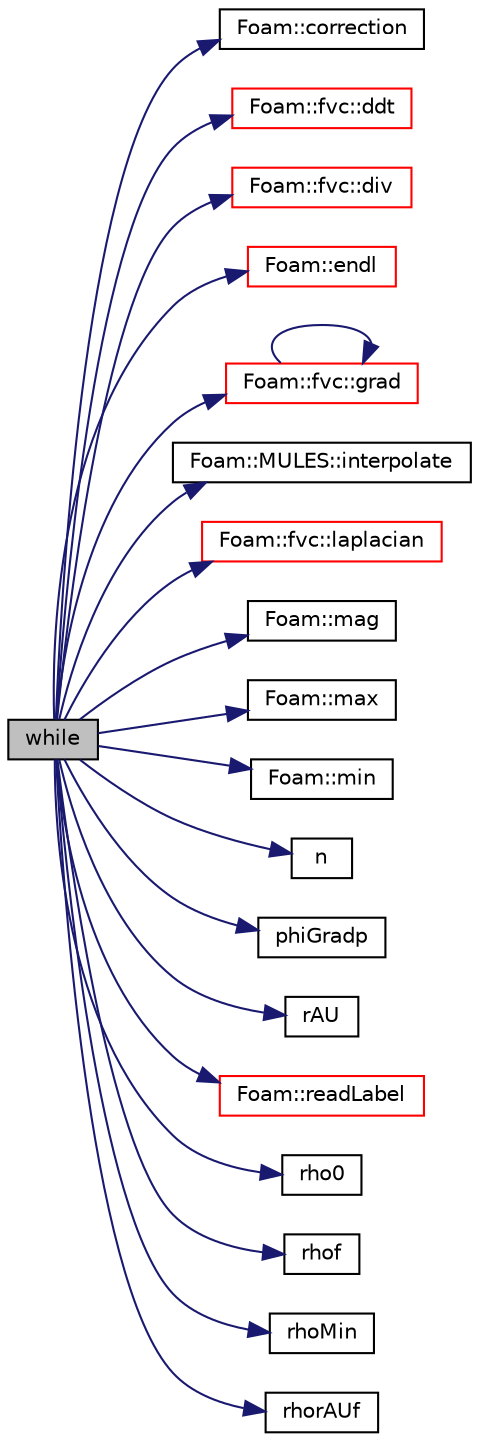 digraph "while"
{
  bgcolor="transparent";
  edge [fontname="Helvetica",fontsize="10",labelfontname="Helvetica",labelfontsize="10"];
  node [fontname="Helvetica",fontsize="10",shape=record];
  rankdir="LR";
  Node1 [label="while",height=0.2,width=0.4,color="black", fillcolor="grey75", style="filled", fontcolor="black"];
  Node1 -> Node2 [color="midnightblue",fontsize="10",style="solid",fontname="Helvetica"];
  Node2 [label="Foam::correction",height=0.2,width=0.4,color="black",URL="$a10936.html#aa5166e83cc970d681cdb0246482047e8",tooltip="Return the correction form of the given matrix. "];
  Node1 -> Node3 [color="midnightblue",fontsize="10",style="solid",fontname="Helvetica"];
  Node3 [label="Foam::fvc::ddt",height=0.2,width=0.4,color="red",URL="$a10972.html#a5dc871206ab86042756c8ccfdc5797ad"];
  Node1 -> Node4 [color="midnightblue",fontsize="10",style="solid",fontname="Helvetica"];
  Node4 [label="Foam::fvc::div",height=0.2,width=0.4,color="red",URL="$a10972.html#a585533948ad80abfe589d920c641f251"];
  Node1 -> Node5 [color="midnightblue",fontsize="10",style="solid",fontname="Helvetica"];
  Node5 [label="Foam::endl",height=0.2,width=0.4,color="red",URL="$a10936.html#a2db8fe02a0d3909e9351bb4275b23ce4",tooltip="Add newline and flush stream. "];
  Node1 -> Node6 [color="midnightblue",fontsize="10",style="solid",fontname="Helvetica"];
  Node6 [label="Foam::fvc::grad",height=0.2,width=0.4,color="red",URL="$a10972.html#a7c00ec90ecc15ed3005255e42c52827a"];
  Node6 -> Node6 [color="midnightblue",fontsize="10",style="solid",fontname="Helvetica"];
  Node1 -> Node7 [color="midnightblue",fontsize="10",style="solid",fontname="Helvetica"];
  Node7 [label="Foam::MULES::interpolate",height=0.2,width=0.4,color="black",URL="$a10996.html#a4d62f21551985d814104861e7c1d9b4f"];
  Node1 -> Node8 [color="midnightblue",fontsize="10",style="solid",fontname="Helvetica"];
  Node8 [label="Foam::fvc::laplacian",height=0.2,width=0.4,color="red",URL="$a10972.html#ac75bff389d0405149b204b0d7ac214cd"];
  Node1 -> Node9 [color="midnightblue",fontsize="10",style="solid",fontname="Helvetica"];
  Node9 [label="Foam::mag",height=0.2,width=0.4,color="black",URL="$a10936.html#a929da2a3fdcf3dacbbe0487d3a330dae"];
  Node1 -> Node10 [color="midnightblue",fontsize="10",style="solid",fontname="Helvetica"];
  Node10 [label="Foam::max",height=0.2,width=0.4,color="black",URL="$a10936.html#ac993e906cf2774ae77e666bc24e81733"];
  Node1 -> Node11 [color="midnightblue",fontsize="10",style="solid",fontname="Helvetica"];
  Node11 [label="Foam::min",height=0.2,width=0.4,color="black",URL="$a10936.html#a253e112ad2d56d96230ff39ea7f442dc"];
  Node1 -> Node12 [color="midnightblue",fontsize="10",style="solid",fontname="Helvetica"];
  Node12 [label="n",height=0.2,width=0.4,color="black",URL="$a03060.html#a31a3e4bdfc5276bf56f13bf778a817cb"];
  Node1 -> Node13 [color="midnightblue",fontsize="10",style="solid",fontname="Helvetica"];
  Node13 [label="phiGradp",height=0.2,width=0.4,color="black",URL="$a03093.html#a331fc993593ecef893e9e918e88e862d"];
  Node1 -> Node14 [color="midnightblue",fontsize="10",style="solid",fontname="Helvetica"];
  Node14 [label="rAU",height=0.2,width=0.4,color="black",URL="$a03060.html#a4ae3ff6f0732a8a206a641d7ff2d9f7d"];
  Node1 -> Node15 [color="midnightblue",fontsize="10",style="solid",fontname="Helvetica"];
  Node15 [label="Foam::readLabel",height=0.2,width=0.4,color="red",URL="$a10936.html#abb09fbcf651d29208982dd7a601b606f"];
  Node1 -> Node16 [color="midnightblue",fontsize="10",style="solid",fontname="Helvetica"];
  Node16 [label="rho0",height=0.2,width=0.4,color="black",URL="$a03093.html#af3f44f80899f5a4947c84453ef9d446e"];
  Node1 -> Node17 [color="midnightblue",fontsize="10",style="solid",fontname="Helvetica"];
  Node17 [label="rhof",height=0.2,width=0.4,color="black",URL="$a03288.html#a61ba46a68b6daa1201ecb971ea965e17"];
  Node1 -> Node18 [color="midnightblue",fontsize="10",style="solid",fontname="Helvetica"];
  Node18 [label="rhoMin",height=0.2,width=0.4,color="black",URL="$a03332.html#af68343b4498a3351054647ab1f2650a4"];
  Node1 -> Node19 [color="midnightblue",fontsize="10",style="solid",fontname="Helvetica"];
  Node19 [label="rhorAUf",height=0.2,width=0.4,color="black",URL="$a03060.html#afd8c4e61a2e39cb5143264971d9c72b8"];
}

